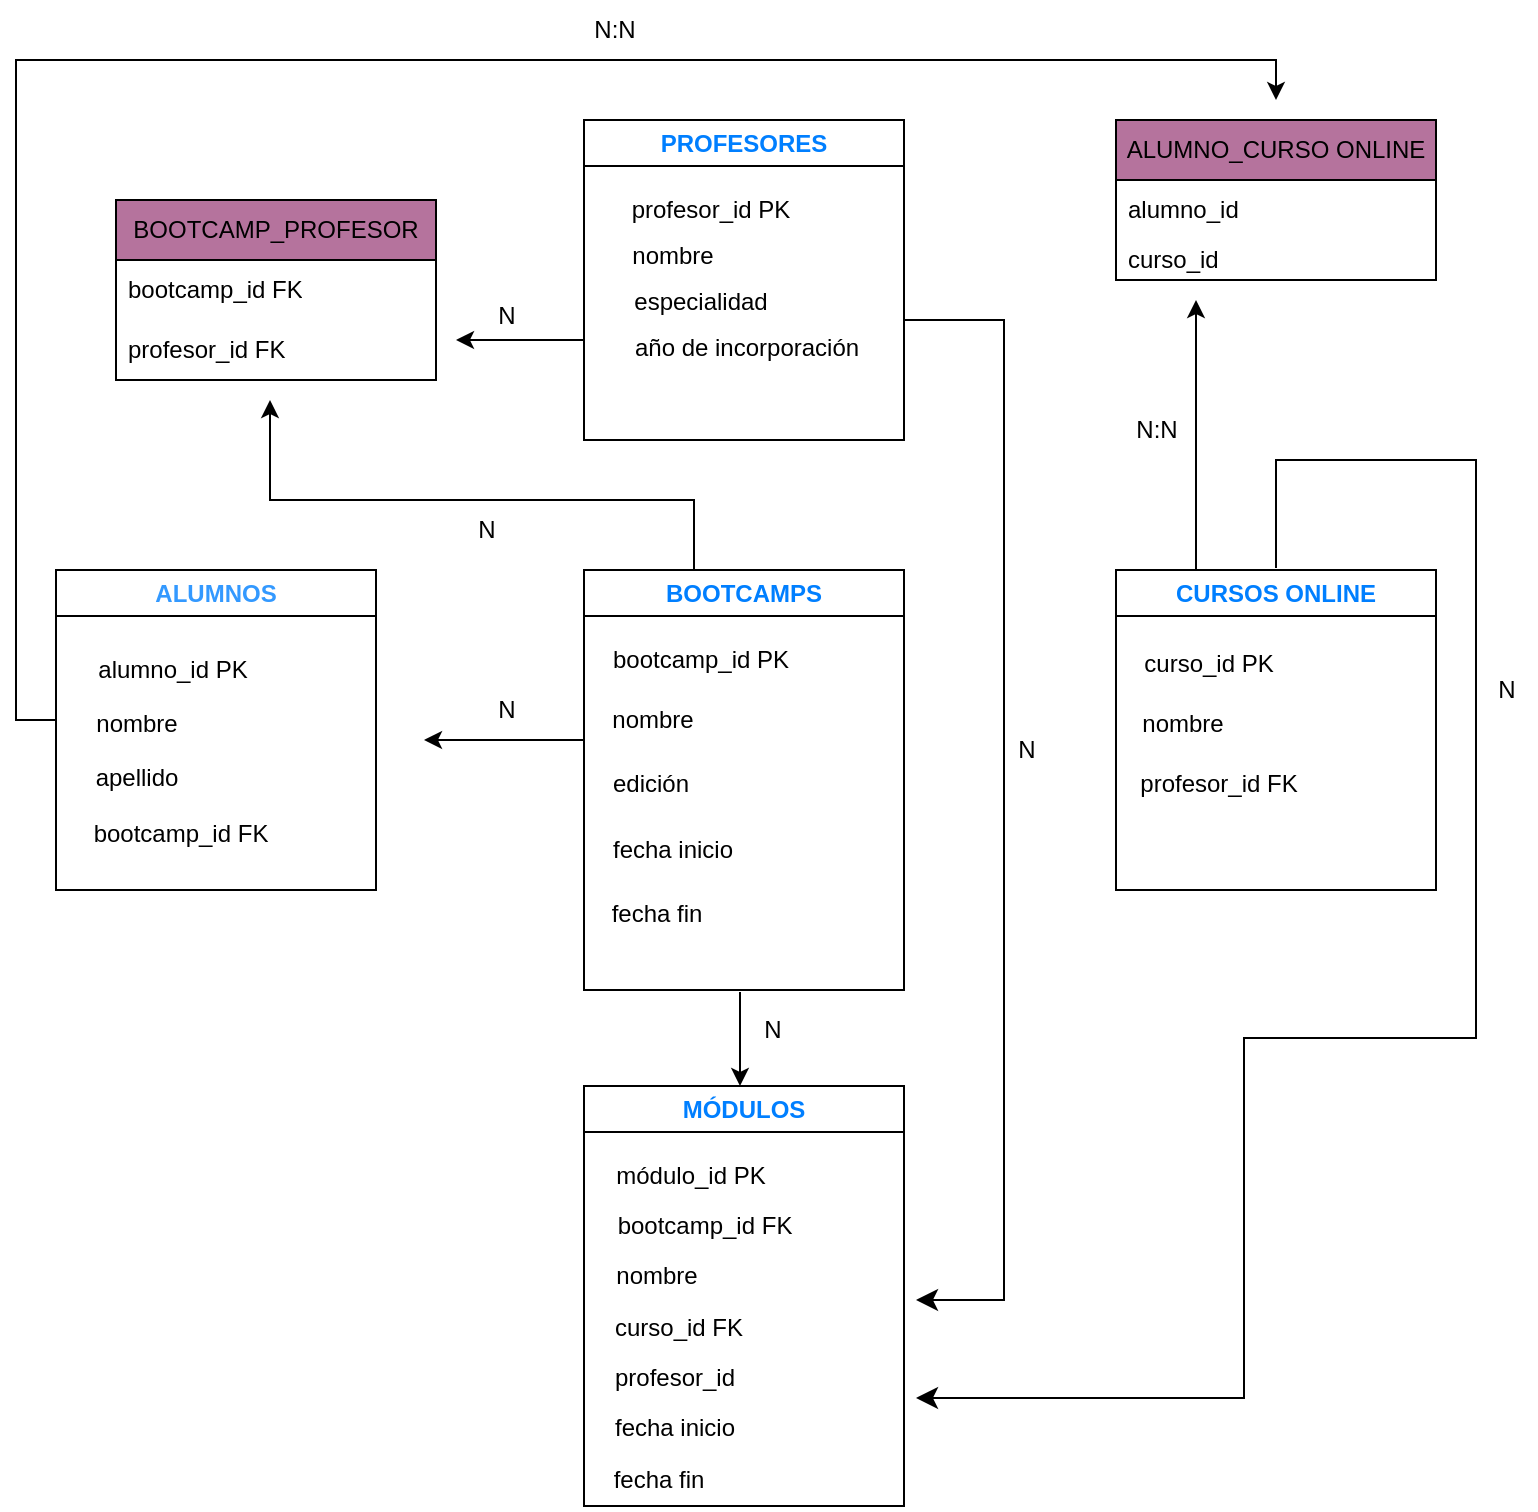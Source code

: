 <mxfile version="28.2.4">
  <diagram name="Página-1" id="Gt66E5zynTHzhx5hBwpI">
    <mxGraphModel dx="1426" dy="790" grid="1" gridSize="10" guides="1" tooltips="1" connect="1" arrows="1" fold="1" page="1" pageScale="1" pageWidth="827" pageHeight="1169" math="0" shadow="0">
      <root>
        <mxCell id="0" />
        <mxCell id="1" parent="0" />
        <mxCell id="ixe7OheFEb5oqjiclXjT-46" style="edgeStyle=orthogonalEdgeStyle;rounded=0;orthogonalLoop=1;jettySize=auto;html=1;" edge="1" parent="1">
          <mxGeometry relative="1" as="geometry">
            <mxPoint x="680" y="70" as="targetPoint" />
            <mxPoint x="70" y="380" as="sourcePoint" />
            <Array as="points">
              <mxPoint x="50" y="380" />
              <mxPoint x="50" y="50" />
            </Array>
          </mxGeometry>
        </mxCell>
        <mxCell id="vrYcx8my0ZzZRveAh0a--1" value="&lt;font style=&quot;color: rgb(51, 153, 255);&quot;&gt;ALUMNOS&lt;/font&gt;" style="swimlane;whiteSpace=wrap;html=1;" parent="1" vertex="1">
          <mxGeometry x="70" y="305" width="160" height="160" as="geometry" />
        </mxCell>
        <mxCell id="vrYcx8my0ZzZRveAh0a--5" value="nombre" style="text;html=1;align=center;verticalAlign=middle;resizable=0;points=[];autosize=1;strokeColor=none;fillColor=none;" parent="vrYcx8my0ZzZRveAh0a--1" vertex="1">
          <mxGeometry x="10" y="62" width="60" height="30" as="geometry" />
        </mxCell>
        <mxCell id="vrYcx8my0ZzZRveAh0a--4" value="alumno_id PK" style="text;html=1;align=center;verticalAlign=middle;resizable=0;points=[];autosize=1;strokeColor=none;fillColor=none;" parent="vrYcx8my0ZzZRveAh0a--1" vertex="1">
          <mxGeometry x="8" y="35" width="100" height="30" as="geometry" />
        </mxCell>
        <mxCell id="ixe7OheFEb5oqjiclXjT-28" value="apellido" style="text;html=1;align=center;verticalAlign=middle;resizable=0;points=[];autosize=1;strokeColor=none;fillColor=none;" vertex="1" parent="vrYcx8my0ZzZRveAh0a--1">
          <mxGeometry x="10" y="89" width="60" height="30" as="geometry" />
        </mxCell>
        <mxCell id="ixe7OheFEb5oqjiclXjT-29" value="bootcamp_id FK" style="text;html=1;align=center;verticalAlign=middle;resizable=0;points=[];autosize=1;strokeColor=none;fillColor=none;" vertex="1" parent="vrYcx8my0ZzZRveAh0a--1">
          <mxGeometry x="7" y="117" width="110" height="30" as="geometry" />
        </mxCell>
        <mxCell id="vrYcx8my0ZzZRveAh0a--2" value="&lt;font style=&quot;color: rgb(0, 127, 255);&quot;&gt;BOOTCAMPS&lt;/font&gt;" style="swimlane;whiteSpace=wrap;html=1;" parent="1" vertex="1">
          <mxGeometry x="334" y="305" width="160" height="210" as="geometry" />
        </mxCell>
        <mxCell id="vrYcx8my0ZzZRveAh0a--9" value="nombre" style="text;html=1;align=center;verticalAlign=middle;resizable=0;points=[];autosize=1;strokeColor=none;fillColor=none;" parent="vrYcx8my0ZzZRveAh0a--2" vertex="1">
          <mxGeometry x="4" y="60" width="60" height="30" as="geometry" />
        </mxCell>
        <mxCell id="vrYcx8my0ZzZRveAh0a--6" value="bootcamp_id PK" style="text;html=1;align=center;verticalAlign=middle;resizable=0;points=[];autosize=1;strokeColor=none;fillColor=none;" parent="vrYcx8my0ZzZRveAh0a--2" vertex="1">
          <mxGeometry x="3" y="30" width="110" height="30" as="geometry" />
        </mxCell>
        <mxCell id="ixe7OheFEb5oqjiclXjT-1" value="edición" style="text;html=1;align=center;verticalAlign=middle;resizable=0;points=[];autosize=1;strokeColor=none;fillColor=none;" vertex="1" parent="vrYcx8my0ZzZRveAh0a--2">
          <mxGeometry x="3" y="92" width="60" height="30" as="geometry" />
        </mxCell>
        <mxCell id="ixe7OheFEb5oqjiclXjT-2" value="fecha inicio" style="text;html=1;align=center;verticalAlign=middle;resizable=0;points=[];autosize=1;strokeColor=none;fillColor=none;" vertex="1" parent="vrYcx8my0ZzZRveAh0a--2">
          <mxGeometry x="4" y="125" width="80" height="30" as="geometry" />
        </mxCell>
        <mxCell id="ixe7OheFEb5oqjiclXjT-3" value="fecha fin" style="text;html=1;align=center;verticalAlign=middle;resizable=0;points=[];autosize=1;strokeColor=none;fillColor=none;" vertex="1" parent="vrYcx8my0ZzZRveAh0a--2">
          <mxGeometry x="1" y="157" width="70" height="30" as="geometry" />
        </mxCell>
        <mxCell id="vrYcx8my0ZzZRveAh0a--3" value="&lt;font style=&quot;color: rgb(0, 127, 255);&quot;&gt;PROFESORES&lt;/font&gt;" style="swimlane;whiteSpace=wrap;html=1;" parent="1" vertex="1">
          <mxGeometry x="334" y="80" width="160" height="160" as="geometry" />
        </mxCell>
        <mxCell id="vrYcx8my0ZzZRveAh0a--12" value="especialidad" style="text;html=1;align=center;verticalAlign=middle;resizable=0;points=[];autosize=1;strokeColor=none;fillColor=none;" parent="vrYcx8my0ZzZRveAh0a--3" vertex="1">
          <mxGeometry x="13" y="76" width="90" height="30" as="geometry" />
        </mxCell>
        <mxCell id="vrYcx8my0ZzZRveAh0a--13" value="año de incorporación" style="text;html=1;align=center;verticalAlign=middle;resizable=0;points=[];autosize=1;strokeColor=none;fillColor=none;" parent="vrYcx8my0ZzZRveAh0a--3" vertex="1">
          <mxGeometry x="11" y="99" width="140" height="30" as="geometry" />
        </mxCell>
        <mxCell id="vrYcx8my0ZzZRveAh0a--11" value="profesor_id PK" style="text;html=1;align=center;verticalAlign=middle;resizable=0;points=[];autosize=1;strokeColor=none;fillColor=none;" parent="1" vertex="1">
          <mxGeometry x="347" y="110" width="100" height="30" as="geometry" />
        </mxCell>
        <mxCell id="ixe7OheFEb5oqjiclXjT-51" style="edgeStyle=orthogonalEdgeStyle;rounded=0;orthogonalLoop=1;jettySize=auto;html=1;" edge="1" parent="1">
          <mxGeometry relative="1" as="geometry">
            <mxPoint x="640" y="170" as="targetPoint" />
            <mxPoint x="640" y="305" as="sourcePoint" />
          </mxGeometry>
        </mxCell>
        <mxCell id="vrYcx8my0ZzZRveAh0a--14" value="&lt;font style=&quot;color: rgb(0, 127, 255);&quot;&gt;CURSOS ONLINE&lt;/font&gt;" style="swimlane;whiteSpace=wrap;html=1;" parent="1" vertex="1">
          <mxGeometry x="600" y="305" width="160" height="160" as="geometry" />
        </mxCell>
        <mxCell id="vrYcx8my0ZzZRveAh0a--15" value="nombre" style="text;html=1;align=center;verticalAlign=middle;resizable=0;points=[];autosize=1;strokeColor=none;fillColor=none;" parent="vrYcx8my0ZzZRveAh0a--14" vertex="1">
          <mxGeometry x="3" y="62" width="60" height="30" as="geometry" />
        </mxCell>
        <mxCell id="vrYcx8my0ZzZRveAh0a--16" value="profesor_id FK" style="text;html=1;align=center;verticalAlign=middle;resizable=0;points=[];autosize=1;strokeColor=none;fillColor=none;" parent="vrYcx8my0ZzZRveAh0a--14" vertex="1">
          <mxGeometry x="1" y="92" width="100" height="30" as="geometry" />
        </mxCell>
        <mxCell id="vrYcx8my0ZzZRveAh0a--17" value="curso_id PK" style="text;html=1;align=center;verticalAlign=middle;resizable=0;points=[];autosize=1;strokeColor=none;fillColor=none;" parent="vrYcx8my0ZzZRveAh0a--14" vertex="1">
          <mxGeometry x="1" y="32" width="90" height="30" as="geometry" />
        </mxCell>
        <mxCell id="vrYcx8my0ZzZRveAh0a--18" value="nombre" style="text;html=1;align=center;verticalAlign=middle;resizable=0;points=[];autosize=1;strokeColor=none;fillColor=none;" parent="1" vertex="1">
          <mxGeometry x="348" y="133" width="60" height="30" as="geometry" />
        </mxCell>
        <mxCell id="ixe7OheFEb5oqjiclXjT-6" value="&lt;font style=&quot;color: rgb(0, 127, 255);&quot;&gt;MÓDULOS&lt;/font&gt;" style="swimlane;whiteSpace=wrap;html=1;startSize=23;" vertex="1" parent="1">
          <mxGeometry x="334" y="563" width="160" height="210" as="geometry" />
        </mxCell>
        <mxCell id="ixe7OheFEb5oqjiclXjT-7" value="nombre" style="text;html=1;align=center;verticalAlign=middle;resizable=0;points=[];autosize=1;strokeColor=none;fillColor=none;" vertex="1" parent="ixe7OheFEb5oqjiclXjT-6">
          <mxGeometry x="6" y="80" width="60" height="30" as="geometry" />
        </mxCell>
        <mxCell id="ixe7OheFEb5oqjiclXjT-8" value="curso_id FK" style="text;html=1;align=center;verticalAlign=middle;resizable=0;points=[];autosize=1;strokeColor=none;fillColor=none;" vertex="1" parent="ixe7OheFEb5oqjiclXjT-6">
          <mxGeometry x="2" y="106" width="90" height="30" as="geometry" />
        </mxCell>
        <mxCell id="ixe7OheFEb5oqjiclXjT-9" value="módulo_id PK" style="text;html=1;align=center;verticalAlign=middle;resizable=0;points=[];autosize=1;strokeColor=none;fillColor=none;" vertex="1" parent="ixe7OheFEb5oqjiclXjT-6">
          <mxGeometry x="3" y="30" width="100" height="30" as="geometry" />
        </mxCell>
        <mxCell id="ixe7OheFEb5oqjiclXjT-10" value="bootcamp_id FK" style="text;html=1;align=center;verticalAlign=middle;resizable=0;points=[];autosize=1;strokeColor=none;fillColor=none;" vertex="1" parent="ixe7OheFEb5oqjiclXjT-6">
          <mxGeometry x="5" y="55" width="110" height="30" as="geometry" />
        </mxCell>
        <mxCell id="ixe7OheFEb5oqjiclXjT-11" value="fecha inicio" style="text;html=1;align=center;verticalAlign=middle;resizable=0;points=[];autosize=1;strokeColor=none;fillColor=none;" vertex="1" parent="ixe7OheFEb5oqjiclXjT-6">
          <mxGeometry x="5" y="156" width="80" height="30" as="geometry" />
        </mxCell>
        <mxCell id="ixe7OheFEb5oqjiclXjT-12" value="fecha fin" style="text;html=1;align=center;verticalAlign=middle;resizable=0;points=[];autosize=1;strokeColor=none;fillColor=none;" vertex="1" parent="ixe7OheFEb5oqjiclXjT-6">
          <mxGeometry x="2" y="182" width="70" height="30" as="geometry" />
        </mxCell>
        <mxCell id="ixe7OheFEb5oqjiclXjT-33" value="profesor_id" style="text;html=1;align=center;verticalAlign=middle;resizable=0;points=[];autosize=1;strokeColor=none;fillColor=none;" vertex="1" parent="ixe7OheFEb5oqjiclXjT-6">
          <mxGeometry x="5" y="131" width="80" height="30" as="geometry" />
        </mxCell>
        <mxCell id="ixe7OheFEb5oqjiclXjT-21" value="" style="endArrow=classic;html=1;rounded=0;" edge="1" parent="1">
          <mxGeometry width="50" height="50" relative="1" as="geometry">
            <mxPoint x="412" y="516" as="sourcePoint" />
            <mxPoint x="412" y="563" as="targetPoint" />
          </mxGeometry>
        </mxCell>
        <mxCell id="ixe7OheFEb5oqjiclXjT-23" value="" style="edgeStyle=segmentEdgeStyle;endArrow=classic;html=1;curved=0;rounded=0;endSize=8;startSize=8;sourcePerimeterSpacing=0;targetPerimeterSpacing=0;" edge="1" parent="1">
          <mxGeometry width="100" relative="1" as="geometry">
            <mxPoint x="494" y="140" as="sourcePoint" />
            <mxPoint x="500" y="670" as="targetPoint" />
            <Array as="points">
              <mxPoint x="494" y="180" />
              <mxPoint x="544" y="180" />
              <mxPoint x="544" y="670" />
              <mxPoint x="514" y="670" />
            </Array>
          </mxGeometry>
        </mxCell>
        <mxCell id="ixe7OheFEb5oqjiclXjT-24" value="" style="edgeStyle=segmentEdgeStyle;endArrow=classic;html=1;curved=0;rounded=0;endSize=8;startSize=8;sourcePerimeterSpacing=0;targetPerimeterSpacing=0;exitX=1;exitY=0.5;exitDx=0;exitDy=0;" edge="1" parent="1">
          <mxGeometry width="100" relative="1" as="geometry">
            <mxPoint x="680" y="304" as="sourcePoint" />
            <mxPoint x="500" y="719" as="targetPoint" />
            <Array as="points">
              <mxPoint x="680" y="250" />
              <mxPoint x="780" y="250" />
              <mxPoint x="780" y="539" />
              <mxPoint x="664" y="539" />
              <mxPoint x="664" y="719" />
            </Array>
          </mxGeometry>
        </mxCell>
        <mxCell id="ixe7OheFEb5oqjiclXjT-25" value="" style="endArrow=classic;html=1;rounded=0;" edge="1" parent="1">
          <mxGeometry width="50" height="50" relative="1" as="geometry">
            <mxPoint x="334" y="390" as="sourcePoint" />
            <mxPoint x="254" y="390" as="targetPoint" />
          </mxGeometry>
        </mxCell>
        <mxCell id="ixe7OheFEb5oqjiclXjT-30" value="N" style="text;html=1;align=center;verticalAlign=middle;resizable=0;points=[];autosize=1;strokeColor=none;fillColor=none;" vertex="1" parent="1">
          <mxGeometry x="413" y="520" width="30" height="30" as="geometry" />
        </mxCell>
        <mxCell id="ixe7OheFEb5oqjiclXjT-31" value="N" style="text;html=1;align=center;verticalAlign=middle;resizable=0;points=[];autosize=1;strokeColor=none;fillColor=none;" vertex="1" parent="1">
          <mxGeometry x="540" y="380" width="30" height="30" as="geometry" />
        </mxCell>
        <mxCell id="ixe7OheFEb5oqjiclXjT-32" value="N" style="text;html=1;align=center;verticalAlign=middle;resizable=0;points=[];autosize=1;strokeColor=none;fillColor=none;" vertex="1" parent="1">
          <mxGeometry x="280" y="360" width="30" height="30" as="geometry" />
        </mxCell>
        <mxCell id="ixe7OheFEb5oqjiclXjT-36" value="BOOTCAMP_PROFESOR" style="swimlane;fontStyle=0;childLayout=stackLayout;horizontal=1;startSize=30;horizontalStack=0;resizeParent=1;resizeParentMax=0;resizeLast=0;collapsible=1;marginBottom=0;whiteSpace=wrap;html=1;fillColor=#B5739D;" vertex="1" parent="1">
          <mxGeometry x="100" y="120" width="160" height="90" as="geometry" />
        </mxCell>
        <mxCell id="ixe7OheFEb5oqjiclXjT-37" value="bootcamp_id FK" style="text;strokeColor=none;fillColor=none;align=left;verticalAlign=middle;spacingLeft=4;spacingRight=4;overflow=hidden;points=[[0,0.5],[1,0.5]];portConstraint=eastwest;rotatable=0;whiteSpace=wrap;html=1;" vertex="1" parent="ixe7OheFEb5oqjiclXjT-36">
          <mxGeometry y="30" width="160" height="30" as="geometry" />
        </mxCell>
        <mxCell id="ixe7OheFEb5oqjiclXjT-38" value="profesor_id FK" style="text;strokeColor=none;fillColor=none;align=left;verticalAlign=middle;spacingLeft=4;spacingRight=4;overflow=hidden;points=[[0,0.5],[1,0.5]];portConstraint=eastwest;rotatable=0;whiteSpace=wrap;html=1;" vertex="1" parent="ixe7OheFEb5oqjiclXjT-36">
          <mxGeometry y="60" width="160" height="30" as="geometry" />
        </mxCell>
        <mxCell id="ixe7OheFEb5oqjiclXjT-40" value="" style="endArrow=classic;html=1;rounded=0;exitX=0.107;exitY=0.367;exitDx=0;exitDy=0;exitPerimeter=0;" edge="1" parent="1">
          <mxGeometry width="50" height="50" relative="1" as="geometry">
            <mxPoint x="333.98" y="190.01" as="sourcePoint" />
            <mxPoint x="270" y="190" as="targetPoint" />
          </mxGeometry>
        </mxCell>
        <mxCell id="ixe7OheFEb5oqjiclXjT-41" value="" style="endArrow=classic;html=1;rounded=0;" edge="1" parent="1">
          <mxGeometry width="50" height="50" relative="1" as="geometry">
            <mxPoint x="389" y="305" as="sourcePoint" />
            <mxPoint x="177" y="220" as="targetPoint" />
            <Array as="points">
              <mxPoint x="389" y="270" />
              <mxPoint x="177" y="270" />
            </Array>
          </mxGeometry>
        </mxCell>
        <mxCell id="ixe7OheFEb5oqjiclXjT-42" value="ALUMNO_CURSO ONLINE" style="swimlane;fontStyle=0;childLayout=stackLayout;horizontal=1;startSize=30;horizontalStack=0;resizeParent=1;resizeParentMax=0;resizeLast=0;collapsible=1;marginBottom=0;whiteSpace=wrap;html=1;fillColor=#B5739D;" vertex="1" parent="1">
          <mxGeometry x="600" y="80" width="160" height="80" as="geometry" />
        </mxCell>
        <mxCell id="ixe7OheFEb5oqjiclXjT-43" value="alumno_id" style="text;strokeColor=none;fillColor=none;align=left;verticalAlign=middle;spacingLeft=4;spacingRight=4;overflow=hidden;points=[[0,0.5],[1,0.5]];portConstraint=eastwest;rotatable=0;whiteSpace=wrap;html=1;" vertex="1" parent="ixe7OheFEb5oqjiclXjT-42">
          <mxGeometry y="30" width="160" height="30" as="geometry" />
        </mxCell>
        <mxCell id="ixe7OheFEb5oqjiclXjT-44" value="curso_id" style="text;strokeColor=none;fillColor=none;align=left;verticalAlign=middle;spacingLeft=4;spacingRight=4;overflow=hidden;points=[[0,0.5],[1,0.5]];portConstraint=eastwest;rotatable=0;whiteSpace=wrap;html=1;" vertex="1" parent="ixe7OheFEb5oqjiclXjT-42">
          <mxGeometry y="60" width="160" height="20" as="geometry" />
        </mxCell>
        <mxCell id="ixe7OheFEb5oqjiclXjT-52" value="N:N" style="text;html=1;align=center;verticalAlign=middle;resizable=0;points=[];autosize=1;strokeColor=none;fillColor=none;" vertex="1" parent="1">
          <mxGeometry x="329" y="20" width="40" height="30" as="geometry" />
        </mxCell>
        <mxCell id="ixe7OheFEb5oqjiclXjT-53" value="N:N" style="text;html=1;align=center;verticalAlign=middle;resizable=0;points=[];autosize=1;strokeColor=none;fillColor=none;" vertex="1" parent="1">
          <mxGeometry x="600" y="220" width="40" height="30" as="geometry" />
        </mxCell>
        <mxCell id="ixe7OheFEb5oqjiclXjT-54" value="N" style="text;html=1;align=center;verticalAlign=middle;resizable=0;points=[];autosize=1;strokeColor=none;fillColor=none;" vertex="1" parent="1">
          <mxGeometry x="780" y="350" width="30" height="30" as="geometry" />
        </mxCell>
        <mxCell id="ixe7OheFEb5oqjiclXjT-55" value="N" style="text;html=1;align=center;verticalAlign=middle;resizable=0;points=[];autosize=1;strokeColor=none;fillColor=none;" vertex="1" parent="1">
          <mxGeometry x="270" y="270" width="30" height="30" as="geometry" />
        </mxCell>
        <mxCell id="ixe7OheFEb5oqjiclXjT-56" value="N" style="text;html=1;align=center;verticalAlign=middle;resizable=0;points=[];autosize=1;strokeColor=none;fillColor=none;" vertex="1" parent="1">
          <mxGeometry x="280" y="163" width="30" height="30" as="geometry" />
        </mxCell>
      </root>
    </mxGraphModel>
  </diagram>
</mxfile>
